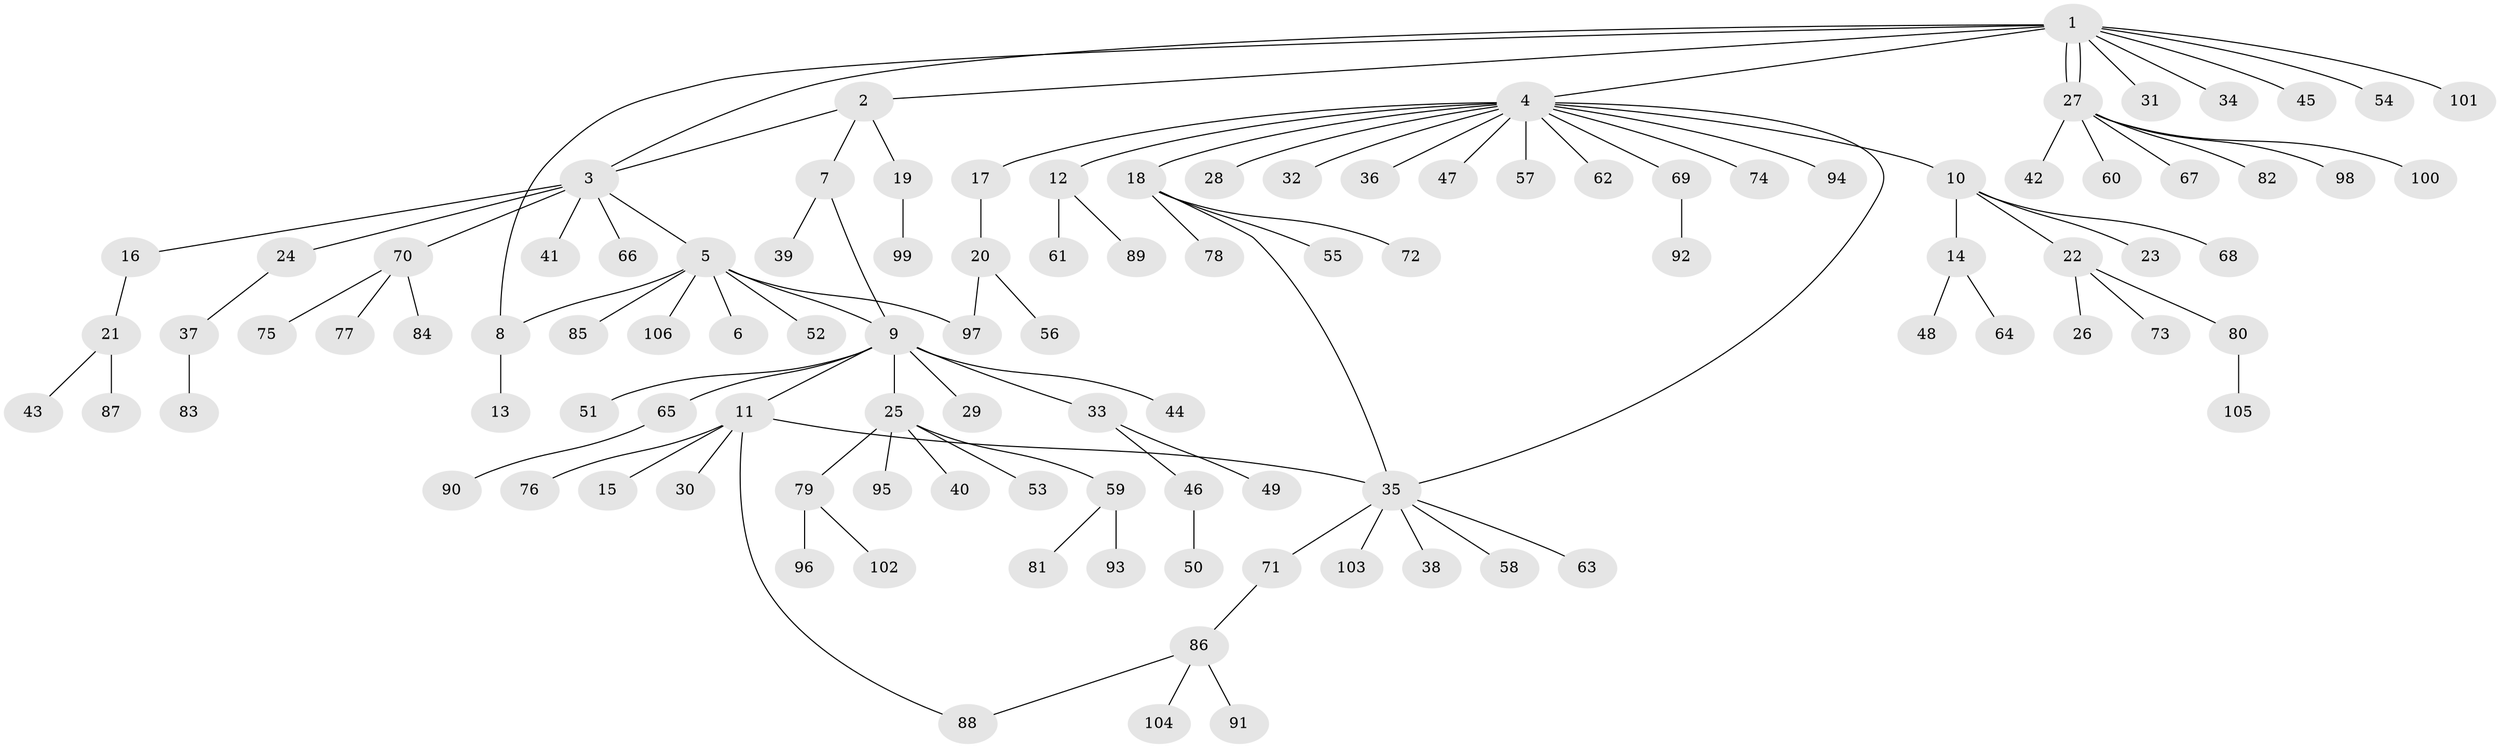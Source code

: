 // Generated by graph-tools (version 1.1) at 2025/48/03/09/25 04:48:15]
// undirected, 106 vertices, 113 edges
graph export_dot {
graph [start="1"]
  node [color=gray90,style=filled];
  1;
  2;
  3;
  4;
  5;
  6;
  7;
  8;
  9;
  10;
  11;
  12;
  13;
  14;
  15;
  16;
  17;
  18;
  19;
  20;
  21;
  22;
  23;
  24;
  25;
  26;
  27;
  28;
  29;
  30;
  31;
  32;
  33;
  34;
  35;
  36;
  37;
  38;
  39;
  40;
  41;
  42;
  43;
  44;
  45;
  46;
  47;
  48;
  49;
  50;
  51;
  52;
  53;
  54;
  55;
  56;
  57;
  58;
  59;
  60;
  61;
  62;
  63;
  64;
  65;
  66;
  67;
  68;
  69;
  70;
  71;
  72;
  73;
  74;
  75;
  76;
  77;
  78;
  79;
  80;
  81;
  82;
  83;
  84;
  85;
  86;
  87;
  88;
  89;
  90;
  91;
  92;
  93;
  94;
  95;
  96;
  97;
  98;
  99;
  100;
  101;
  102;
  103;
  104;
  105;
  106;
  1 -- 2;
  1 -- 3;
  1 -- 4;
  1 -- 8;
  1 -- 27;
  1 -- 27;
  1 -- 31;
  1 -- 34;
  1 -- 45;
  1 -- 54;
  1 -- 101;
  2 -- 3;
  2 -- 7;
  2 -- 19;
  3 -- 5;
  3 -- 16;
  3 -- 24;
  3 -- 41;
  3 -- 66;
  3 -- 70;
  4 -- 10;
  4 -- 12;
  4 -- 17;
  4 -- 18;
  4 -- 28;
  4 -- 32;
  4 -- 35;
  4 -- 36;
  4 -- 47;
  4 -- 57;
  4 -- 62;
  4 -- 69;
  4 -- 74;
  4 -- 94;
  5 -- 6;
  5 -- 8;
  5 -- 9;
  5 -- 52;
  5 -- 85;
  5 -- 97;
  5 -- 106;
  7 -- 9;
  7 -- 39;
  8 -- 13;
  9 -- 11;
  9 -- 25;
  9 -- 29;
  9 -- 33;
  9 -- 44;
  9 -- 51;
  9 -- 65;
  10 -- 14;
  10 -- 22;
  10 -- 23;
  10 -- 68;
  11 -- 15;
  11 -- 30;
  11 -- 35;
  11 -- 76;
  11 -- 88;
  12 -- 61;
  12 -- 89;
  14 -- 48;
  14 -- 64;
  16 -- 21;
  17 -- 20;
  18 -- 35;
  18 -- 55;
  18 -- 72;
  18 -- 78;
  19 -- 99;
  20 -- 56;
  20 -- 97;
  21 -- 43;
  21 -- 87;
  22 -- 26;
  22 -- 73;
  22 -- 80;
  24 -- 37;
  25 -- 40;
  25 -- 53;
  25 -- 59;
  25 -- 79;
  25 -- 95;
  27 -- 42;
  27 -- 60;
  27 -- 67;
  27 -- 82;
  27 -- 98;
  27 -- 100;
  33 -- 46;
  33 -- 49;
  35 -- 38;
  35 -- 58;
  35 -- 63;
  35 -- 71;
  35 -- 103;
  37 -- 83;
  46 -- 50;
  59 -- 81;
  59 -- 93;
  65 -- 90;
  69 -- 92;
  70 -- 75;
  70 -- 77;
  70 -- 84;
  71 -- 86;
  79 -- 96;
  79 -- 102;
  80 -- 105;
  86 -- 88;
  86 -- 91;
  86 -- 104;
}
